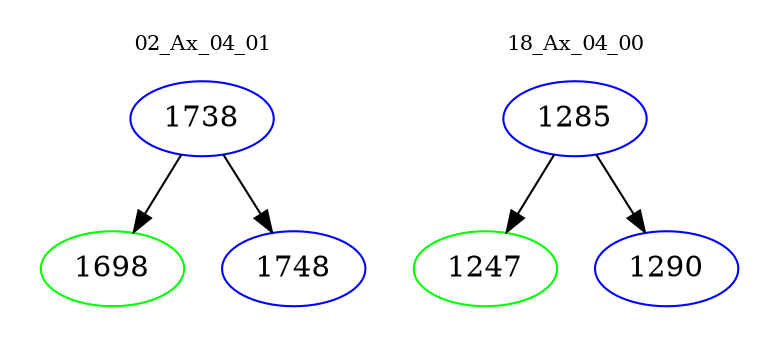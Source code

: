 digraph{
subgraph cluster_0 {
color = white
label = "02_Ax_04_01";
fontsize=10;
T0_1738 [label="1738", color="blue"]
T0_1738 -> T0_1698 [color="black"]
T0_1698 [label="1698", color="green"]
T0_1738 -> T0_1748 [color="black"]
T0_1748 [label="1748", color="blue"]
}
subgraph cluster_1 {
color = white
label = "18_Ax_04_00";
fontsize=10;
T1_1285 [label="1285", color="blue"]
T1_1285 -> T1_1247 [color="black"]
T1_1247 [label="1247", color="green"]
T1_1285 -> T1_1290 [color="black"]
T1_1290 [label="1290", color="blue"]
}
}

